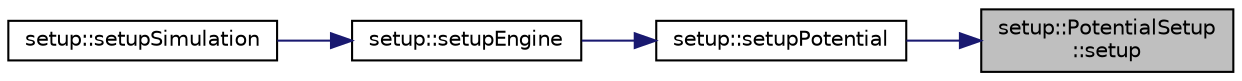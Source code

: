 digraph "setup::PotentialSetup::setup"
{
 // LATEX_PDF_SIZE
  edge [fontname="Helvetica",fontsize="10",labelfontname="Helvetica",labelfontsize="10"];
  node [fontname="Helvetica",fontsize="10",shape=record];
  rankdir="RL";
  Node1 [label="setup::PotentialSetup\l::setup",height=0.2,width=0.4,color="black", fillcolor="grey75", style="filled", fontcolor="black",tooltip="sets all nonBonded potential types"];
  Node1 -> Node2 [dir="back",color="midnightblue",fontsize="10",style="solid",fontname="Helvetica"];
  Node2 [label="setup::setupPotential",height=0.2,width=0.4,color="black", fillcolor="white", style="filled",URL="$namespacesetup.html#ac480b3de7c79a6d5deccd9d4425946aa",tooltip="wrapper to create PotentialSetup object and call setup"];
  Node2 -> Node3 [dir="back",color="midnightblue",fontsize="10",style="solid",fontname="Helvetica"];
  Node3 [label="setup::setupEngine",height=0.2,width=0.4,color="black", fillcolor="white", style="filled",URL="$namespacesetup.html#aa83171046bbca205b3db6e0cd2dbc4e1",tooltip="setup the engine"];
  Node3 -> Node4 [dir="back",color="midnightblue",fontsize="10",style="solid",fontname="Helvetica"];
  Node4 [label="setup::setupSimulation",height=0.2,width=0.4,color="black", fillcolor="white", style="filled",URL="$namespacesetup.html#a1c000cdfa46aed7d8018017635915ae1",tooltip="setup the engine"];
}
